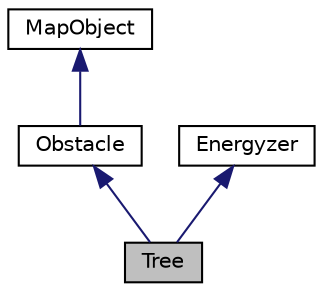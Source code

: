 digraph "Tree"
{
 // LATEX_PDF_SIZE
  edge [fontname="Helvetica",fontsize="10",labelfontname="Helvetica",labelfontsize="10"];
  node [fontname="Helvetica",fontsize="10",shape=record];
  Node1 [label="Tree",height=0.2,width=0.4,color="black", fillcolor="grey75", style="filled", fontcolor="black",tooltip="Classe Tree que é obstáculo do jogo."];
  Node2 -> Node1 [dir="back",color="midnightblue",fontsize="10",style="solid",fontname="Helvetica"];
  Node2 [label="Obstacle",height=0.2,width=0.4,color="black", fillcolor="white", style="filled",URL="$class_obstacle.html",tooltip="Classe Obstacle"];
  Node3 -> Node2 [dir="back",color="midnightblue",fontsize="10",style="solid",fontname="Helvetica"];
  Node3 [label="MapObject",height=0.2,width=0.4,color="black", fillcolor="white", style="filled",URL="$class_map_object.html",tooltip="Classe MapObject que compõe a matriz do mapa do jogo."];
  Node4 -> Node1 [dir="back",color="midnightblue",fontsize="10",style="solid",fontname="Helvetica"];
  Node4 [label="Energyzer",height=0.2,width=0.4,color="black", fillcolor="white", style="filled",URL="$interface_energyzer.html",tooltip="Interface Energizer"];
}
